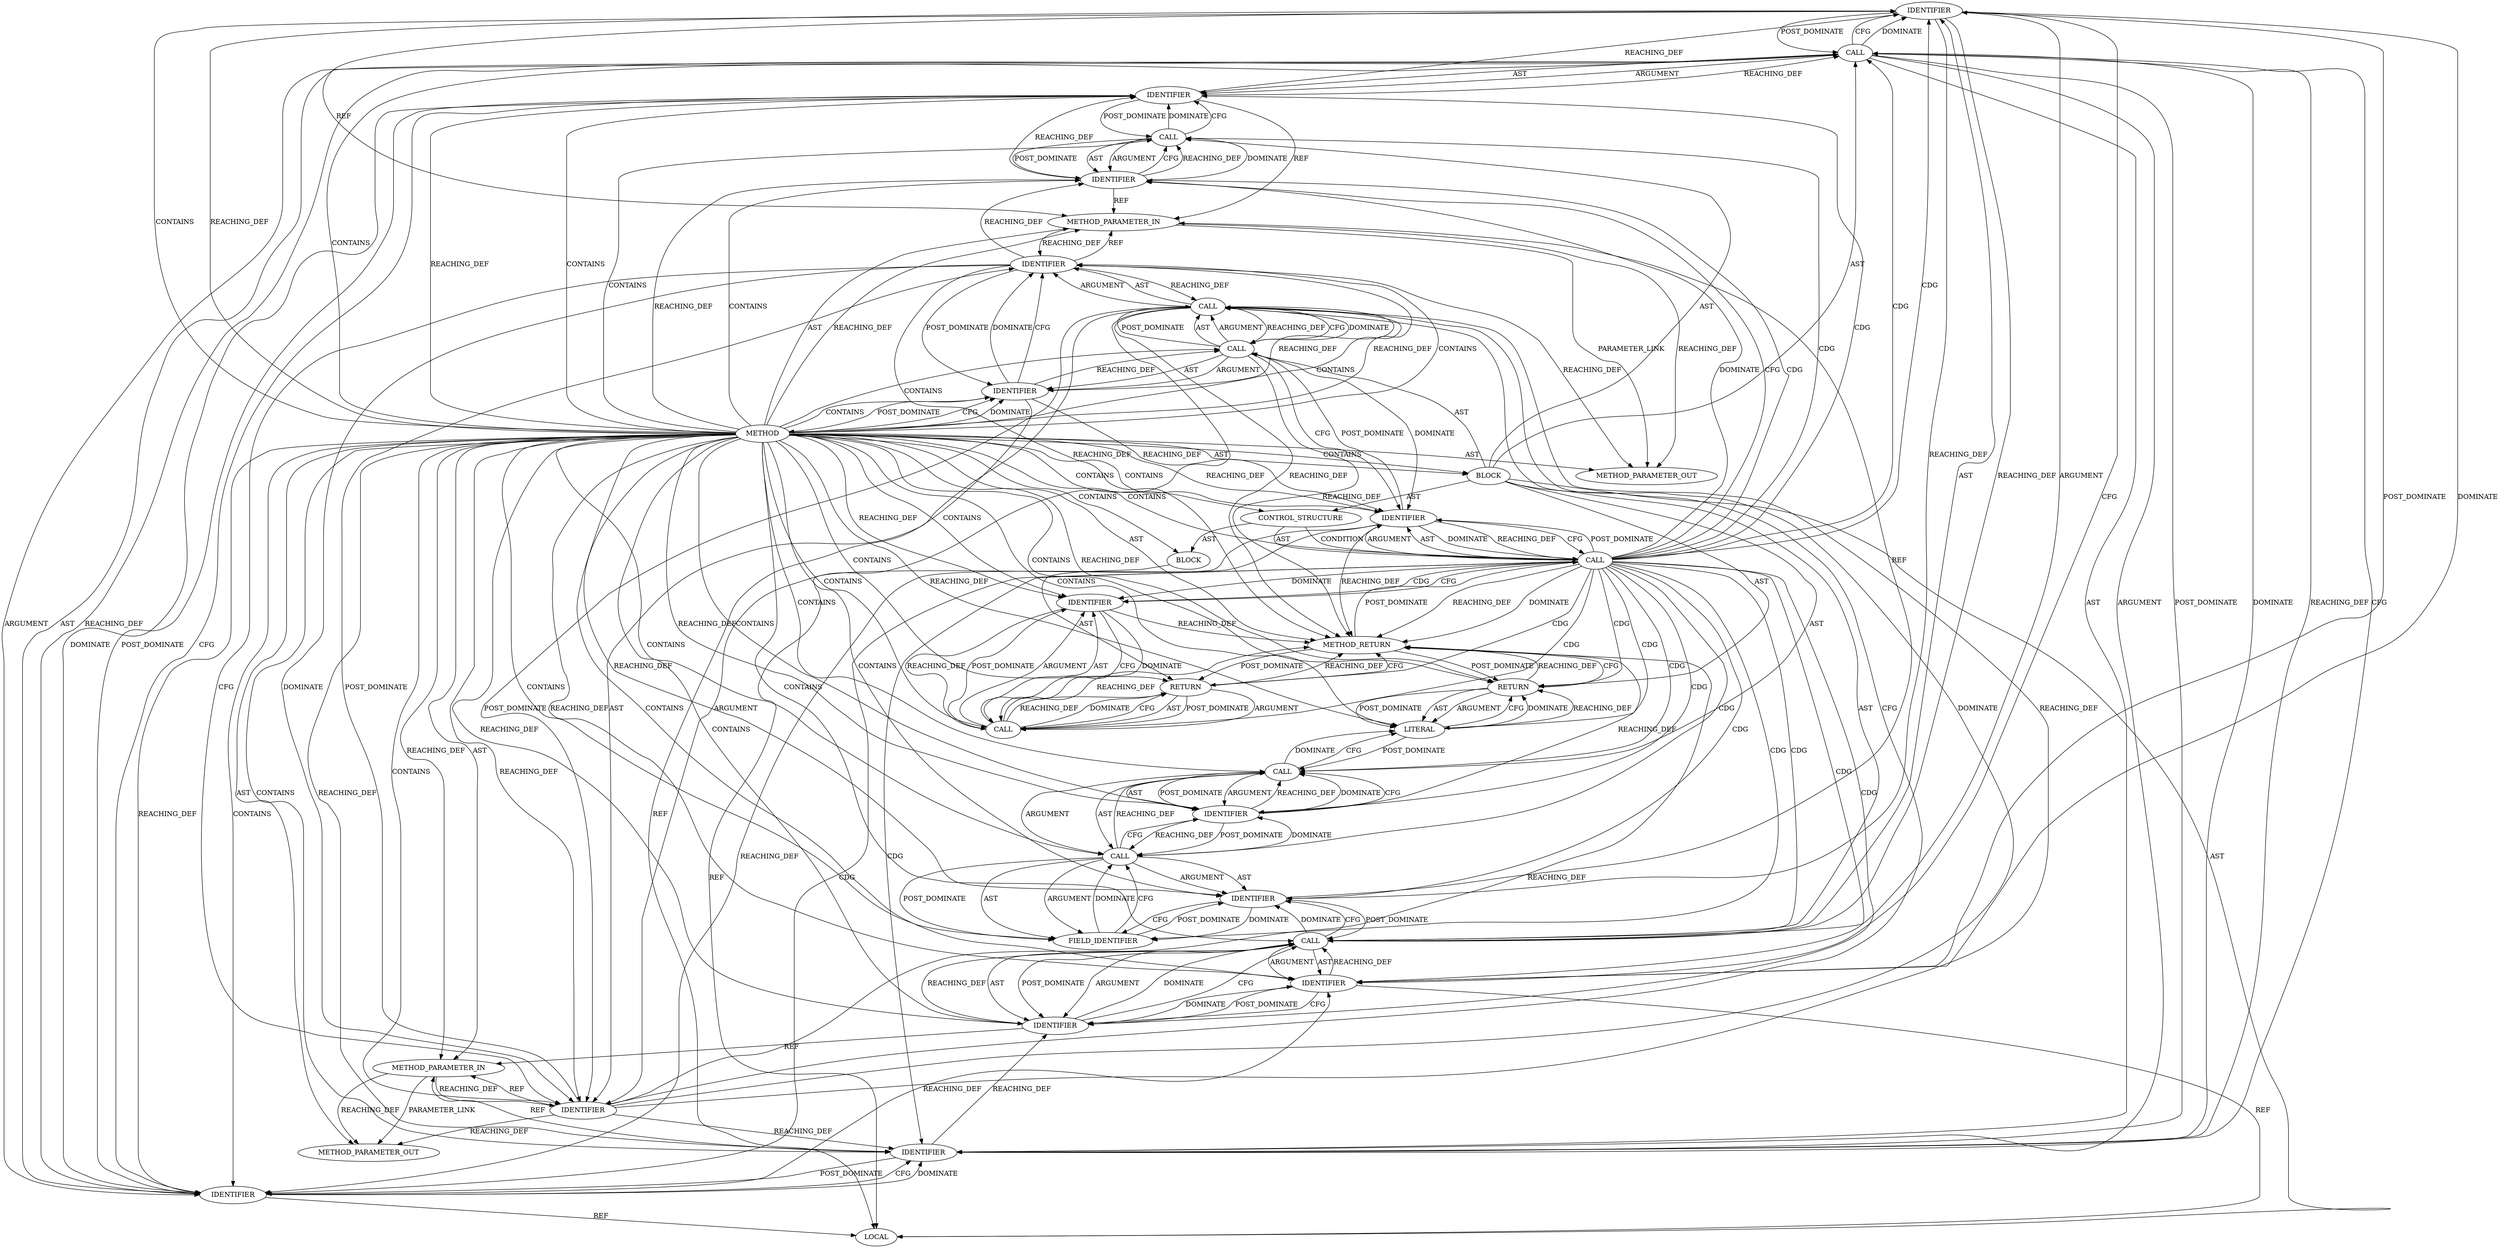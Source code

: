 digraph {
  5584 [label=IDENTIFIER ORDER=1 ARGUMENT_INDEX=1 CODE="con" COLUMN_NUMBER=19 LINE_NUMBER=1681 TYPE_FULL_NAME="ceph_connection*" NAME="con"]
  5579 [label=CALL ORDER=5 ARGUMENT_INDEX=-1 CODE="add_in_kvec(con, buf, payload_len)" COLUMN_NUMBER=2 METHOD_FULL_NAME="add_in_kvec" LINE_NUMBER=1680 TYPE_FULL_NAME="<empty>" DISPATCH_TYPE="STATIC_DISPATCH" SIGNATURE="" NAME="add_in_kvec"]
  5586 [label=IDENTIFIER ORDER=3 ARGUMENT_INDEX=3 CODE="payload_len" COLUMN_NUMBER=29 LINE_NUMBER=1681 TYPE_FULL_NAME="int" NAME="payload_len"]
  5560 [label=METHOD COLUMN_NUMBER=1 LINE_NUMBER=1670 COLUMN_NUMBER_END=1 IS_EXTERNAL=false SIGNATURE="int prepare_read_banner_payload (ceph_connection*,int)" NAME="prepare_read_banner_payload" AST_PARENT_TYPE="TYPE_DECL" AST_PARENT_FULL_NAME="file_code_old-a282a2f-decode_preamble-524.c:<global>" ORDER=76 CODE="static int prepare_read_banner_payload(struct ceph_connection *con,
				       int payload_len)
{
	void *buf;

	buf = alloc_conn_buf(con, payload_len);
	if (!buf)
		return -ENOMEM;

	reset_in_kvecs(con);
	add_in_kvec(con, buf, payload_len);
	add_in_sign_kvec(con, buf, payload_len);
	con->state = CEPH_CON_S_V2_BANNER_PAYLOAD;
	return 0;
}" FULL_NAME="prepare_read_banner_payload" LINE_NUMBER_END=1684 FILENAME="file_code_old-a282a2f-decode_preamble-524.c"]
  5570 [label=CONTROL_STRUCTURE CONTROL_STRUCTURE_TYPE="IF" ORDER=3 PARSER_TYPE_NAME="CASTIfStatement" ARGUMENT_INDEX=-1 CODE="if (!buf)" COLUMN_NUMBER=2 LINE_NUMBER=1676]
  5571 [label=CALL ORDER=1 ARGUMENT_INDEX=-1 CODE="!buf" COLUMN_NUMBER=6 METHOD_FULL_NAME="<operator>.logicalNot" LINE_NUMBER=1676 TYPE_FULL_NAME="<empty>" DISPATCH_TYPE="STATIC_DISPATCH" SIGNATURE="" NAME="<operator>.logicalNot"]
  5585 [label=IDENTIFIER ORDER=2 ARGUMENT_INDEX=2 CODE="buf" COLUMN_NUMBER=24 LINE_NUMBER=1681 TYPE_FULL_NAME="void*" NAME="buf"]
  13147 [label=METHOD_PARAMETER_OUT ORDER=1 CODE="struct ceph_connection *con" IS_VARIADIC=false COLUMN_NUMBER=40 LINE_NUMBER=1670 TYPE_FULL_NAME="ceph_connection*" EVALUATION_STRATEGY="BY_VALUE" INDEX=1 NAME="con"]
  5572 [label=IDENTIFIER ORDER=1 ARGUMENT_INDEX=1 CODE="buf" COLUMN_NUMBER=7 LINE_NUMBER=1676 TYPE_FULL_NAME="void*" NAME="buf"]
  5573 [label=BLOCK ORDER=2 ARGUMENT_INDEX=-1 CODE="<empty>" COLUMN_NUMBER=3 LINE_NUMBER=1677 TYPE_FULL_NAME="void"]
  5567 [label=CALL ORDER=2 ARGUMENT_INDEX=2 CODE="alloc_conn_buf(con, payload_len)" COLUMN_NUMBER=8 METHOD_FULL_NAME="alloc_conn_buf" LINE_NUMBER=1675 TYPE_FULL_NAME="<empty>" DISPATCH_TYPE="STATIC_DISPATCH" SIGNATURE="" NAME="alloc_conn_buf"]
  5592 [label=RETURN ORDER=8 ARGUMENT_INDEX=-1 CODE="return 0;" COLUMN_NUMBER=2 LINE_NUMBER=1683]
  5581 [label=IDENTIFIER ORDER=2 ARGUMENT_INDEX=2 CODE="buf" COLUMN_NUMBER=19 LINE_NUMBER=1680 TYPE_FULL_NAME="void*" NAME="buf"]
  5568 [label=IDENTIFIER ORDER=1 ARGUMENT_INDEX=1 CODE="con" COLUMN_NUMBER=23 LINE_NUMBER=1675 TYPE_FULL_NAME="ceph_connection*" NAME="con"]
  5569 [label=IDENTIFIER ORDER=2 ARGUMENT_INDEX=2 CODE="payload_len" COLUMN_NUMBER=28 LINE_NUMBER=1675 TYPE_FULL_NAME="int" NAME="payload_len"]
  5589 [label=IDENTIFIER ORDER=1 ARGUMENT_INDEX=1 CODE="con" COLUMN_NUMBER=2 LINE_NUMBER=1682 TYPE_FULL_NAME="ceph_connection*" NAME="con"]
  5582 [label=IDENTIFIER ORDER=3 ARGUMENT_INDEX=3 CODE="payload_len" COLUMN_NUMBER=24 LINE_NUMBER=1680 TYPE_FULL_NAME="int" NAME="payload_len"]
  5574 [label=RETURN ORDER=1 ARGUMENT_INDEX=1 CODE="return -ENOMEM;" COLUMN_NUMBER=3 LINE_NUMBER=1677]
  5563 [label=BLOCK ORDER=3 ARGUMENT_INDEX=-1 CODE="{
	void *buf;

	buf = alloc_conn_buf(con, payload_len);
	if (!buf)
		return -ENOMEM;

	reset_in_kvecs(con);
	add_in_kvec(con, buf, payload_len);
	add_in_sign_kvec(con, buf, payload_len);
	con->state = CEPH_CON_S_V2_BANNER_PAYLOAD;
	return 0;
}" COLUMN_NUMBER=1 LINE_NUMBER=1672 TYPE_FULL_NAME="void"]
  5578 [label=IDENTIFIER ORDER=1 ARGUMENT_INDEX=1 CODE="con" COLUMN_NUMBER=17 LINE_NUMBER=1679 TYPE_FULL_NAME="ceph_connection*" NAME="con"]
  5591 [label=IDENTIFIER ORDER=2 ARGUMENT_INDEX=2 CODE="CEPH_CON_S_V2_BANNER_PAYLOAD" COLUMN_NUMBER=15 LINE_NUMBER=1682 TYPE_FULL_NAME="ANY" NAME="CEPH_CON_S_V2_BANNER_PAYLOAD"]
  5583 [label=CALL ORDER=6 ARGUMENT_INDEX=-1 CODE="add_in_sign_kvec(con, buf, payload_len)" COLUMN_NUMBER=2 METHOD_FULL_NAME="add_in_sign_kvec" LINE_NUMBER=1681 TYPE_FULL_NAME="<empty>" DISPATCH_TYPE="STATIC_DISPATCH" SIGNATURE="" NAME="add_in_sign_kvec"]
  5594 [label=METHOD_RETURN ORDER=4 CODE="RET" COLUMN_NUMBER=1 LINE_NUMBER=1670 TYPE_FULL_NAME="int" EVALUATION_STRATEGY="BY_VALUE"]
  5587 [label=CALL ORDER=7 ARGUMENT_INDEX=-1 CODE="con->state = CEPH_CON_S_V2_BANNER_PAYLOAD" COLUMN_NUMBER=2 METHOD_FULL_NAME="<operator>.assignment" LINE_NUMBER=1682 TYPE_FULL_NAME="<empty>" DISPATCH_TYPE="STATIC_DISPATCH" SIGNATURE="" NAME="<operator>.assignment"]
  5588 [label=CALL ORDER=1 ARGUMENT_INDEX=1 CODE="con->state" COLUMN_NUMBER=2 METHOD_FULL_NAME="<operator>.indirectFieldAccess" LINE_NUMBER=1682 TYPE_FULL_NAME="<empty>" DISPATCH_TYPE="STATIC_DISPATCH" SIGNATURE="" NAME="<operator>.indirectFieldAccess"]
  5590 [label=FIELD_IDENTIFIER ORDER=2 ARGUMENT_INDEX=2 CODE="state" COLUMN_NUMBER=2 LINE_NUMBER=1682 CANONICAL_NAME="state"]
  5566 [label=IDENTIFIER ORDER=1 ARGUMENT_INDEX=1 CODE="buf" COLUMN_NUMBER=2 LINE_NUMBER=1675 TYPE_FULL_NAME="void*" NAME="buf"]
  5561 [label=METHOD_PARAMETER_IN ORDER=1 CODE="struct ceph_connection *con" IS_VARIADIC=false COLUMN_NUMBER=40 LINE_NUMBER=1670 TYPE_FULL_NAME="ceph_connection*" EVALUATION_STRATEGY="BY_VALUE" INDEX=1 NAME="con"]
  13148 [label=METHOD_PARAMETER_OUT ORDER=2 CODE="int payload_len" IS_VARIADIC=false COLUMN_NUMBER=12 LINE_NUMBER=1671 TYPE_FULL_NAME="int" EVALUATION_STRATEGY="BY_VALUE" INDEX=2 NAME="payload_len"]
  5562 [label=METHOD_PARAMETER_IN ORDER=2 CODE="int payload_len" IS_VARIADIC=false COLUMN_NUMBER=12 LINE_NUMBER=1671 TYPE_FULL_NAME="int" EVALUATION_STRATEGY="BY_VALUE" INDEX=2 NAME="payload_len"]
  5577 [label=CALL ORDER=4 ARGUMENT_INDEX=-1 CODE="reset_in_kvecs(con)" COLUMN_NUMBER=2 METHOD_FULL_NAME="reset_in_kvecs" LINE_NUMBER=1679 TYPE_FULL_NAME="<empty>" DISPATCH_TYPE="STATIC_DISPATCH" SIGNATURE="" NAME="reset_in_kvecs"]
  5580 [label=IDENTIFIER ORDER=1 ARGUMENT_INDEX=1 CODE="con" COLUMN_NUMBER=14 LINE_NUMBER=1680 TYPE_FULL_NAME="ceph_connection*" NAME="con"]
  5565 [label=CALL ORDER=2 ARGUMENT_INDEX=-1 CODE="buf = alloc_conn_buf(con, payload_len)" COLUMN_NUMBER=2 METHOD_FULL_NAME="<operator>.assignment" LINE_NUMBER=1675 TYPE_FULL_NAME="<empty>" DISPATCH_TYPE="STATIC_DISPATCH" SIGNATURE="" NAME="<operator>.assignment"]
  5593 [label=LITERAL ORDER=1 ARGUMENT_INDEX=-1 CODE="0" COLUMN_NUMBER=9 LINE_NUMBER=1683 TYPE_FULL_NAME="int"]
  5575 [label=CALL ORDER=1 ARGUMENT_INDEX=-1 CODE="-ENOMEM" COLUMN_NUMBER=10 METHOD_FULL_NAME="<operator>.minus" LINE_NUMBER=1677 TYPE_FULL_NAME="<empty>" DISPATCH_TYPE="STATIC_DISPATCH" SIGNATURE="" NAME="<operator>.minus"]
  5576 [label=IDENTIFIER ORDER=1 ARGUMENT_INDEX=1 CODE="ENOMEM" COLUMN_NUMBER=11 LINE_NUMBER=1677 TYPE_FULL_NAME="ANY" NAME="ENOMEM"]
  5564 [label=LOCAL ORDER=1 CODE="void* buf" COLUMN_NUMBER=7 LINE_NUMBER=1673 TYPE_FULL_NAME="void*" NAME="buf"]
  5588 -> 5590 [label=POST_DOMINATE ]
  5571 -> 5585 [label=CDG ]
  5571 -> 5576 [label=CDG ]
  5571 -> 5594 [label=REACHING_DEF VARIABLE="!buf"]
  5583 -> 5585 [label=AST ]
  5588 -> 5587 [label=REACHING_DEF VARIABLE="con->state"]
  5560 -> 5584 [label=CONTAINS ]
  5560 -> 5576 [label=CONTAINS ]
  5569 -> 5568 [label=POST_DOMINATE ]
  5566 -> 5560 [label=POST_DOMINATE ]
  5592 -> 5593 [label=POST_DOMINATE ]
  5578 -> 5577 [label=CFG ]
  5567 -> 5569 [label=POST_DOMINATE ]
  5580 -> 5561 [label=REF ]
  5593 -> 5592 [label=CFG ]
  5560 -> 5589 [label=REACHING_DEF VARIABLE=""]
  5591 -> 5588 [label=REACHING_DEF VARIABLE="CEPH_CON_S_V2_BANNER_PAYLOAD"]
  5588 -> 5590 [label=AST ]
  5577 -> 5578 [label=POST_DOMINATE ]
  5589 -> 5590 [label=DOMINATE ]
  5563 -> 5577 [label=AST ]
  5560 -> 5561 [label=REACHING_DEF VARIABLE=""]
  5580 -> 5581 [label=DOMINATE ]
  5575 -> 5594 [label=REACHING_DEF VARIABLE="-ENOMEM"]
  5587 -> 5591 [label=AST ]
  5571 -> 5580 [label=CDG ]
  5560 -> 5582 [label=CONTAINS ]
  5567 -> 5565 [label=REACHING_DEF VARIABLE="alloc_conn_buf(con, payload_len)"]
  5593 -> 5587 [label=POST_DOMINATE ]
  5584 -> 5579 [label=POST_DOMINATE ]
  5571 -> 5576 [label=CFG ]
  5587 -> 5588 [label=ARGUMENT ]
  5563 -> 5587 [label=AST ]
  5591 -> 5594 [label=REACHING_DEF VARIABLE="CEPH_CON_S_V2_BANNER_PAYLOAD"]
  5583 -> 5584 [label=ARGUMENT ]
  5571 -> 5572 [label=POST_DOMINATE ]
  5575 -> 5576 [label=POST_DOMINATE ]
  5582 -> 5581 [label=POST_DOMINATE ]
  5583 -> 5586 [label=AST ]
  5571 -> 5578 [label=DOMINATE ]
  5565 -> 5572 [label=CFG ]
  5579 -> 5580 [label=AST ]
  5587 -> 5593 [label=DOMINATE ]
  5572 -> 5571 [label=CFG ]
  5569 -> 13148 [label=REACHING_DEF VARIABLE="payload_len"]
  5583 -> 5586 [label=POST_DOMINATE ]
  5579 -> 5582 [label=AST ]
  5560 -> 5582 [label=REACHING_DEF VARIABLE=""]
  5560 -> 5562 [label=AST ]
  5565 -> 5567 [label=POST_DOMINATE ]
  5571 -> 5574 [label=CDG ]
  5594 -> 5592 [label=POST_DOMINATE ]
  5574 -> 5575 [label=AST ]
  5575 -> 5574 [label=REACHING_DEF VARIABLE="-ENOMEM"]
  5575 -> 5574 [label=DOMINATE ]
  5585 -> 5586 [label=DOMINATE ]
  5565 -> 5567 [label=AST ]
  5568 -> 5567 [label=REACHING_DEF VARIABLE="con"]
  5567 -> 5569 [label=AST ]
  5565 -> 5572 [label=DOMINATE ]
  5579 -> 5581 [label=AST ]
  5560 -> 13148 [label=AST ]
  5579 -> 5581 [label=ARGUMENT ]
  5570 -> 5573 [label=AST ]
  5571 -> 5578 [label=CFG ]
  5572 -> 5571 [label=DOMINATE ]
  5587 -> 5593 [label=CFG ]
  5571 -> 5584 [label=CDG ]
  5560 -> 5572 [label=REACHING_DEF VARIABLE=""]
  5560 -> 5562 [label=REACHING_DEF VARIABLE=""]
  5560 -> 5566 [label=CFG ]
  5580 -> 5584 [label=REACHING_DEF VARIABLE="con"]
  5590 -> 5588 [label=DOMINATE ]
  5560 -> 5583 [label=CONTAINS ]
  5587 -> 5591 [label=ARGUMENT ]
  5569 -> 5582 [label=REACHING_DEF VARIABLE="payload_len"]
  5560 -> 13147 [label=AST ]
  5577 -> 5580 [label=DOMINATE ]
  5578 -> 5577 [label=REACHING_DEF VARIABLE="con"]
  5560 -> 5565 [label=CONTAINS ]
  5568 -> 5561 [label=REF ]
  5560 -> 5563 [label=CONTAINS ]
  5560 -> 5570 [label=CONTAINS ]
  5588 -> 5591 [label=DOMINATE ]
  5578 -> 5561 [label=REF ]
  5591 -> 5587 [label=REACHING_DEF VARIABLE="CEPH_CON_S_V2_BANNER_PAYLOAD"]
  5585 -> 5583 [label=REACHING_DEF VARIABLE="buf"]
  5571 -> 5587 [label=CDG ]
  5584 -> 5589 [label=REACHING_DEF VARIABLE="con"]
  5560 -> 5590 [label=CONTAINS ]
  5571 -> 5594 [label=DOMINATE ]
  5571 -> 5588 [label=CDG ]
  5587 -> 5588 [label=AST ]
  5590 -> 5588 [label=CFG ]
  5571 -> 5589 [label=CDG ]
  5577 -> 5578 [label=AST ]
  5579 -> 5584 [label=CFG ]
  5585 -> 5584 [label=POST_DOMINATE ]
  5575 -> 5574 [label=CFG ]
  5570 -> 5571 [label=AST ]
  5560 -> 5585 [label=REACHING_DEF VARIABLE=""]
  5582 -> 5586 [label=REACHING_DEF VARIABLE="payload_len"]
  5566 -> 5568 [label=DOMINATE ]
  5574 -> 5594 [label=REACHING_DEF VARIABLE="<RET>"]
  5560 -> 5581 [label=REACHING_DEF VARIABLE=""]
  5573 -> 5574 [label=AST ]
  5583 -> 5584 [label=AST ]
  5560 -> 5588 [label=CONTAINS ]
  5568 -> 13147 [label=REACHING_DEF VARIABLE="con"]
  5560 -> 5587 [label=CONTAINS ]
  5563 -> 5583 [label=AST ]
  5560 -> 5581 [label=CONTAINS ]
  5582 -> 5562 [label=REF ]
  5563 -> 5579 [label=AST ]
  5582 -> 5579 [label=DOMINATE ]
  5586 -> 5583 [label=DOMINATE ]
  5560 -> 5569 [label=REACHING_DEF VARIABLE=""]
  5592 -> 5594 [label=REACHING_DEF VARIABLE="<RET>"]
  5576 -> 5575 [label=CFG ]
  5560 -> 5575 [label=CONTAINS ]
  5560 -> 5568 [label=REACHING_DEF VARIABLE=""]
  5561 -> 13147 [label=PARAMETER_LINK ]
  5585 -> 5586 [label=CFG ]
  5563 -> 5592 [label=AST ]
  5562 -> 13148 [label=REACHING_DEF VARIABLE="payload_len"]
  5587 -> 5591 [label=POST_DOMINATE ]
  5579 -> 5584 [label=DOMINATE ]
  5581 -> 5582 [label=CFG ]
  5560 -> 5567 [label=CONTAINS ]
  5584 -> 5585 [label=CFG ]
  5560 -> 5580 [label=REACHING_DEF VARIABLE=""]
  5566 -> 5564 [label=REF ]
  5591 -> 5587 [label=DOMINATE ]
  5560 -> 5571 [label=CONTAINS ]
  5565 -> 5594 [label=REACHING_DEF VARIABLE="buf = alloc_conn_buf(con, payload_len)"]
  5574 -> 5575 [label=POST_DOMINATE ]
  5567 -> 5566 [label=REACHING_DEF VARIABLE="alloc_conn_buf(con, payload_len)"]
  5560 -> 5568 [label=CONTAINS ]
  5570 -> 5571 [label=CONDITION ]
  5576 -> 5594 [label=REACHING_DEF VARIABLE="ENOMEM"]
  5594 -> 5574 [label=POST_DOMINATE ]
  5568 -> 5594 [label=REACHING_DEF VARIABLE="con"]
  5572 -> 5571 [label=REACHING_DEF VARIABLE="buf"]
  5560 -> 5563 [label=AST ]
  5591 -> 5587 [label=CFG ]
  5591 -> 5588 [label=POST_DOMINATE ]
  5560 -> 5593 [label=REACHING_DEF VARIABLE=""]
  5571 -> 5575 [label=CDG ]
  5588 -> 5589 [label=AST ]
  5561 -> 13147 [label=REACHING_DEF VARIABLE="con"]
  5571 -> 5583 [label=CDG ]
  5571 -> 5579 [label=CDG ]
  5581 -> 5582 [label=DOMINATE ]
  5561 -> 5568 [label=REACHING_DEF VARIABLE="con"]
  5594 -> 5571 [label=POST_DOMINATE ]
  5566 -> 5572 [label=REACHING_DEF VARIABLE="buf"]
  5562 -> 13148 [label=PARAMETER_LINK ]
  5579 -> 5582 [label=ARGUMENT ]
  5569 -> 5594 [label=REACHING_DEF VARIABLE="payload_len"]
  5565 -> 5566 [label=ARGUMENT ]
  5560 -> 5586 [label=REACHING_DEF VARIABLE=""]
  5578 -> 5577 [label=DOMINATE ]
  5583 -> 5586 [label=ARGUMENT ]
  5574 -> 5575 [label=ARGUMENT ]
  5579 -> 5582 [label=POST_DOMINATE ]
  5560 -> 5580 [label=CONTAINS ]
  5593 -> 5592 [label=DOMINATE ]
  5581 -> 5585 [label=REACHING_DEF VARIABLE="buf"]
  5571 -> 5591 [label=CDG ]
  5575 -> 5576 [label=ARGUMENT ]
  5579 -> 5580 [label=ARGUMENT ]
  5582 -> 5579 [label=REACHING_DEF VARIABLE="payload_len"]
  5569 -> 5567 [label=CFG ]
  5581 -> 5579 [label=REACHING_DEF VARIABLE="buf"]
  5589 -> 5590 [label=CFG ]
  5572 -> 5594 [label=REACHING_DEF VARIABLE="buf"]
  5575 -> 5576 [label=AST ]
  5567 -> 5568 [label=ARGUMENT ]
  5578 -> 5580 [label=REACHING_DEF VARIABLE="con"]
  5586 -> 5583 [label=CFG ]
  5592 -> 5594 [label=CFG ]
  5571 -> 5578 [label=CDG ]
  5583 -> 5585 [label=ARGUMENT ]
  5571 -> 5582 [label=CDG ]
  5560 -> 5591 [label=REACHING_DEF VARIABLE=""]
  5586 -> 5585 [label=POST_DOMINATE ]
  5593 -> 5592 [label=REACHING_DEF VARIABLE="0"]
  5563 -> 5565 [label=AST ]
  5576 -> 5575 [label=REACHING_DEF VARIABLE="ENOMEM"]
  5571 -> 5590 [label=CDG ]
  5560 -> 5591 [label=CONTAINS ]
  5560 -> 5578 [label=REACHING_DEF VARIABLE=""]
  5588 -> 5591 [label=CFG ]
  5560 -> 5566 [label=DOMINATE ]
  5584 -> 5585 [label=DOMINATE ]
  5584 -> 5561 [label=REF ]
  5584 -> 5583 [label=REACHING_DEF VARIABLE="con"]
  5568 -> 5578 [label=REACHING_DEF VARIABLE="con"]
  5567 -> 5565 [label=CFG ]
  5571 -> 5576 [label=DOMINATE ]
  5576 -> 5575 [label=DOMINATE ]
  5560 -> 5561 [label=AST ]
  5580 -> 5581 [label=CFG ]
  5569 -> 5567 [label=DOMINATE ]
  5560 -> 5592 [label=CONTAINS ]
  5581 -> 5580 [label=POST_DOMINATE ]
  5562 -> 5569 [label=REACHING_DEF VARIABLE="payload_len"]
  5568 -> 5569 [label=CFG ]
  5560 -> 5573 [label=CONTAINS ]
  5566 -> 5568 [label=CFG ]
  5569 -> 5567 [label=REACHING_DEF VARIABLE="payload_len"]
  5560 -> 5569 [label=CONTAINS ]
  5572 -> 5565 [label=POST_DOMINATE ]
  5580 -> 5579 [label=REACHING_DEF VARIABLE="con"]
  5568 -> 5566 [label=POST_DOMINATE ]
  5565 -> 5566 [label=AST ]
  5574 -> 5594 [label=CFG ]
  5565 -> 5567 [label=ARGUMENT ]
  5560 -> 5594 [label=AST ]
  5563 -> 5570 [label=AST ]
  5560 -> 5585 [label=CONTAINS ]
  5590 -> 5589 [label=POST_DOMINATE ]
  5571 -> 5593 [label=CDG ]
  5586 -> 5562 [label=REF ]
  5560 -> 5574 [label=CONTAINS ]
  5560 -> 5579 [label=CONTAINS ]
  5571 -> 5577 [label=CDG ]
  5586 -> 5583 [label=REACHING_DEF VARIABLE="payload_len"]
  5560 -> 5589 [label=CONTAINS ]
  5571 -> 5581 [label=CDG ]
  5567 -> 5569 [label=ARGUMENT ]
  5583 -> 5589 [label=DOMINATE ]
  5589 -> 5561 [label=REF ]
  5567 -> 5565 [label=DOMINATE ]
  5560 -> 5566 [label=CONTAINS ]
  5583 -> 5589 [label=CFG ]
  5563 -> 5564 [label=AST ]
  5585 -> 5564 [label=REF ]
  5567 -> 5594 [label=REACHING_DEF VARIABLE="alloc_conn_buf(con, payload_len)"]
  5592 -> 5593 [label=AST ]
  5581 -> 5564 [label=REF ]
  5589 -> 5583 [label=POST_DOMINATE ]
  5560 -> 5584 [label=REACHING_DEF VARIABLE=""]
  5571 -> 5572 [label=ARGUMENT ]
  5560 -> 5586 [label=CONTAINS ]
  5560 -> 5593 [label=CONTAINS ]
  5582 -> 5579 [label=CFG ]
  5560 -> 5576 [label=REACHING_DEF VARIABLE=""]
  5567 -> 5568 [label=AST ]
  5566 -> 5565 [label=REACHING_DEF VARIABLE="buf"]
  5560 -> 5578 [label=CONTAINS ]
  5560 -> 5577 [label=CONTAINS ]
  5577 -> 5580 [label=CFG ]
  5571 -> 5572 [label=AST ]
  5569 -> 5562 [label=REF ]
  5571 -> 5586 [label=CDG ]
  5572 -> 5564 [label=REF ]
  5580 -> 5577 [label=POST_DOMINATE ]
  5592 -> 5593 [label=ARGUMENT ]
  5588 -> 5589 [label=ARGUMENT ]
  5571 -> 5592 [label=CDG ]
  5568 -> 5569 [label=DOMINATE ]
  5577 -> 5578 [label=ARGUMENT ]
  5588 -> 5590 [label=ARGUMENT ]
  5572 -> 5581 [label=REACHING_DEF VARIABLE="buf"]
  5560 -> 5592 [label=REACHING_DEF VARIABLE=""]
  5560 -> 5572 [label=CONTAINS ]
}
